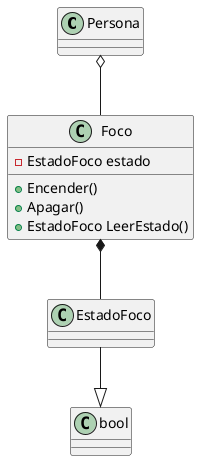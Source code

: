 @startuml iluminacion

class Persona
class Foco{
    - EstadoFoco estado
    + Encender()
    + Apagar()
    + EstadoFoco LeerEstado()
}
class Foco

Persona o-- Foco
Foco *-- EstadoFoco
EstadoFoco --|> bool

@enduml
